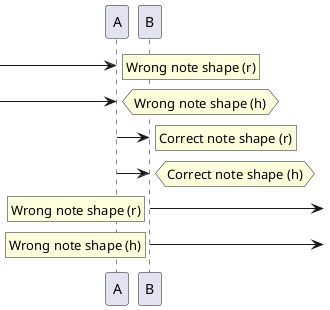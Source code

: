 {
  "sha1": "qb6mp61m4k6a1r2cjc1yzahrjrhvk2p",
  "insertion": {
    "when": "2024-06-04T17:28:42.226Z",
    "url": "https://github.com/plantuml/plantuml/issues/1609",
    "user": "plantuml@gmail.com"
  }
}
@startuml
-> A
rnote right
Wrong note shape (r)
end note
-> A
hnote right
Wrong note shape (h)
end note

A -> B
rnote right
Correct note shape (r)
end note
A -> B
hnote right
Correct note shape (h)
end note

B ->
rnote left
Wrong note shape (r)
end note
B ->
rnote left
Wrong note shape (h)
end note
@enduml
